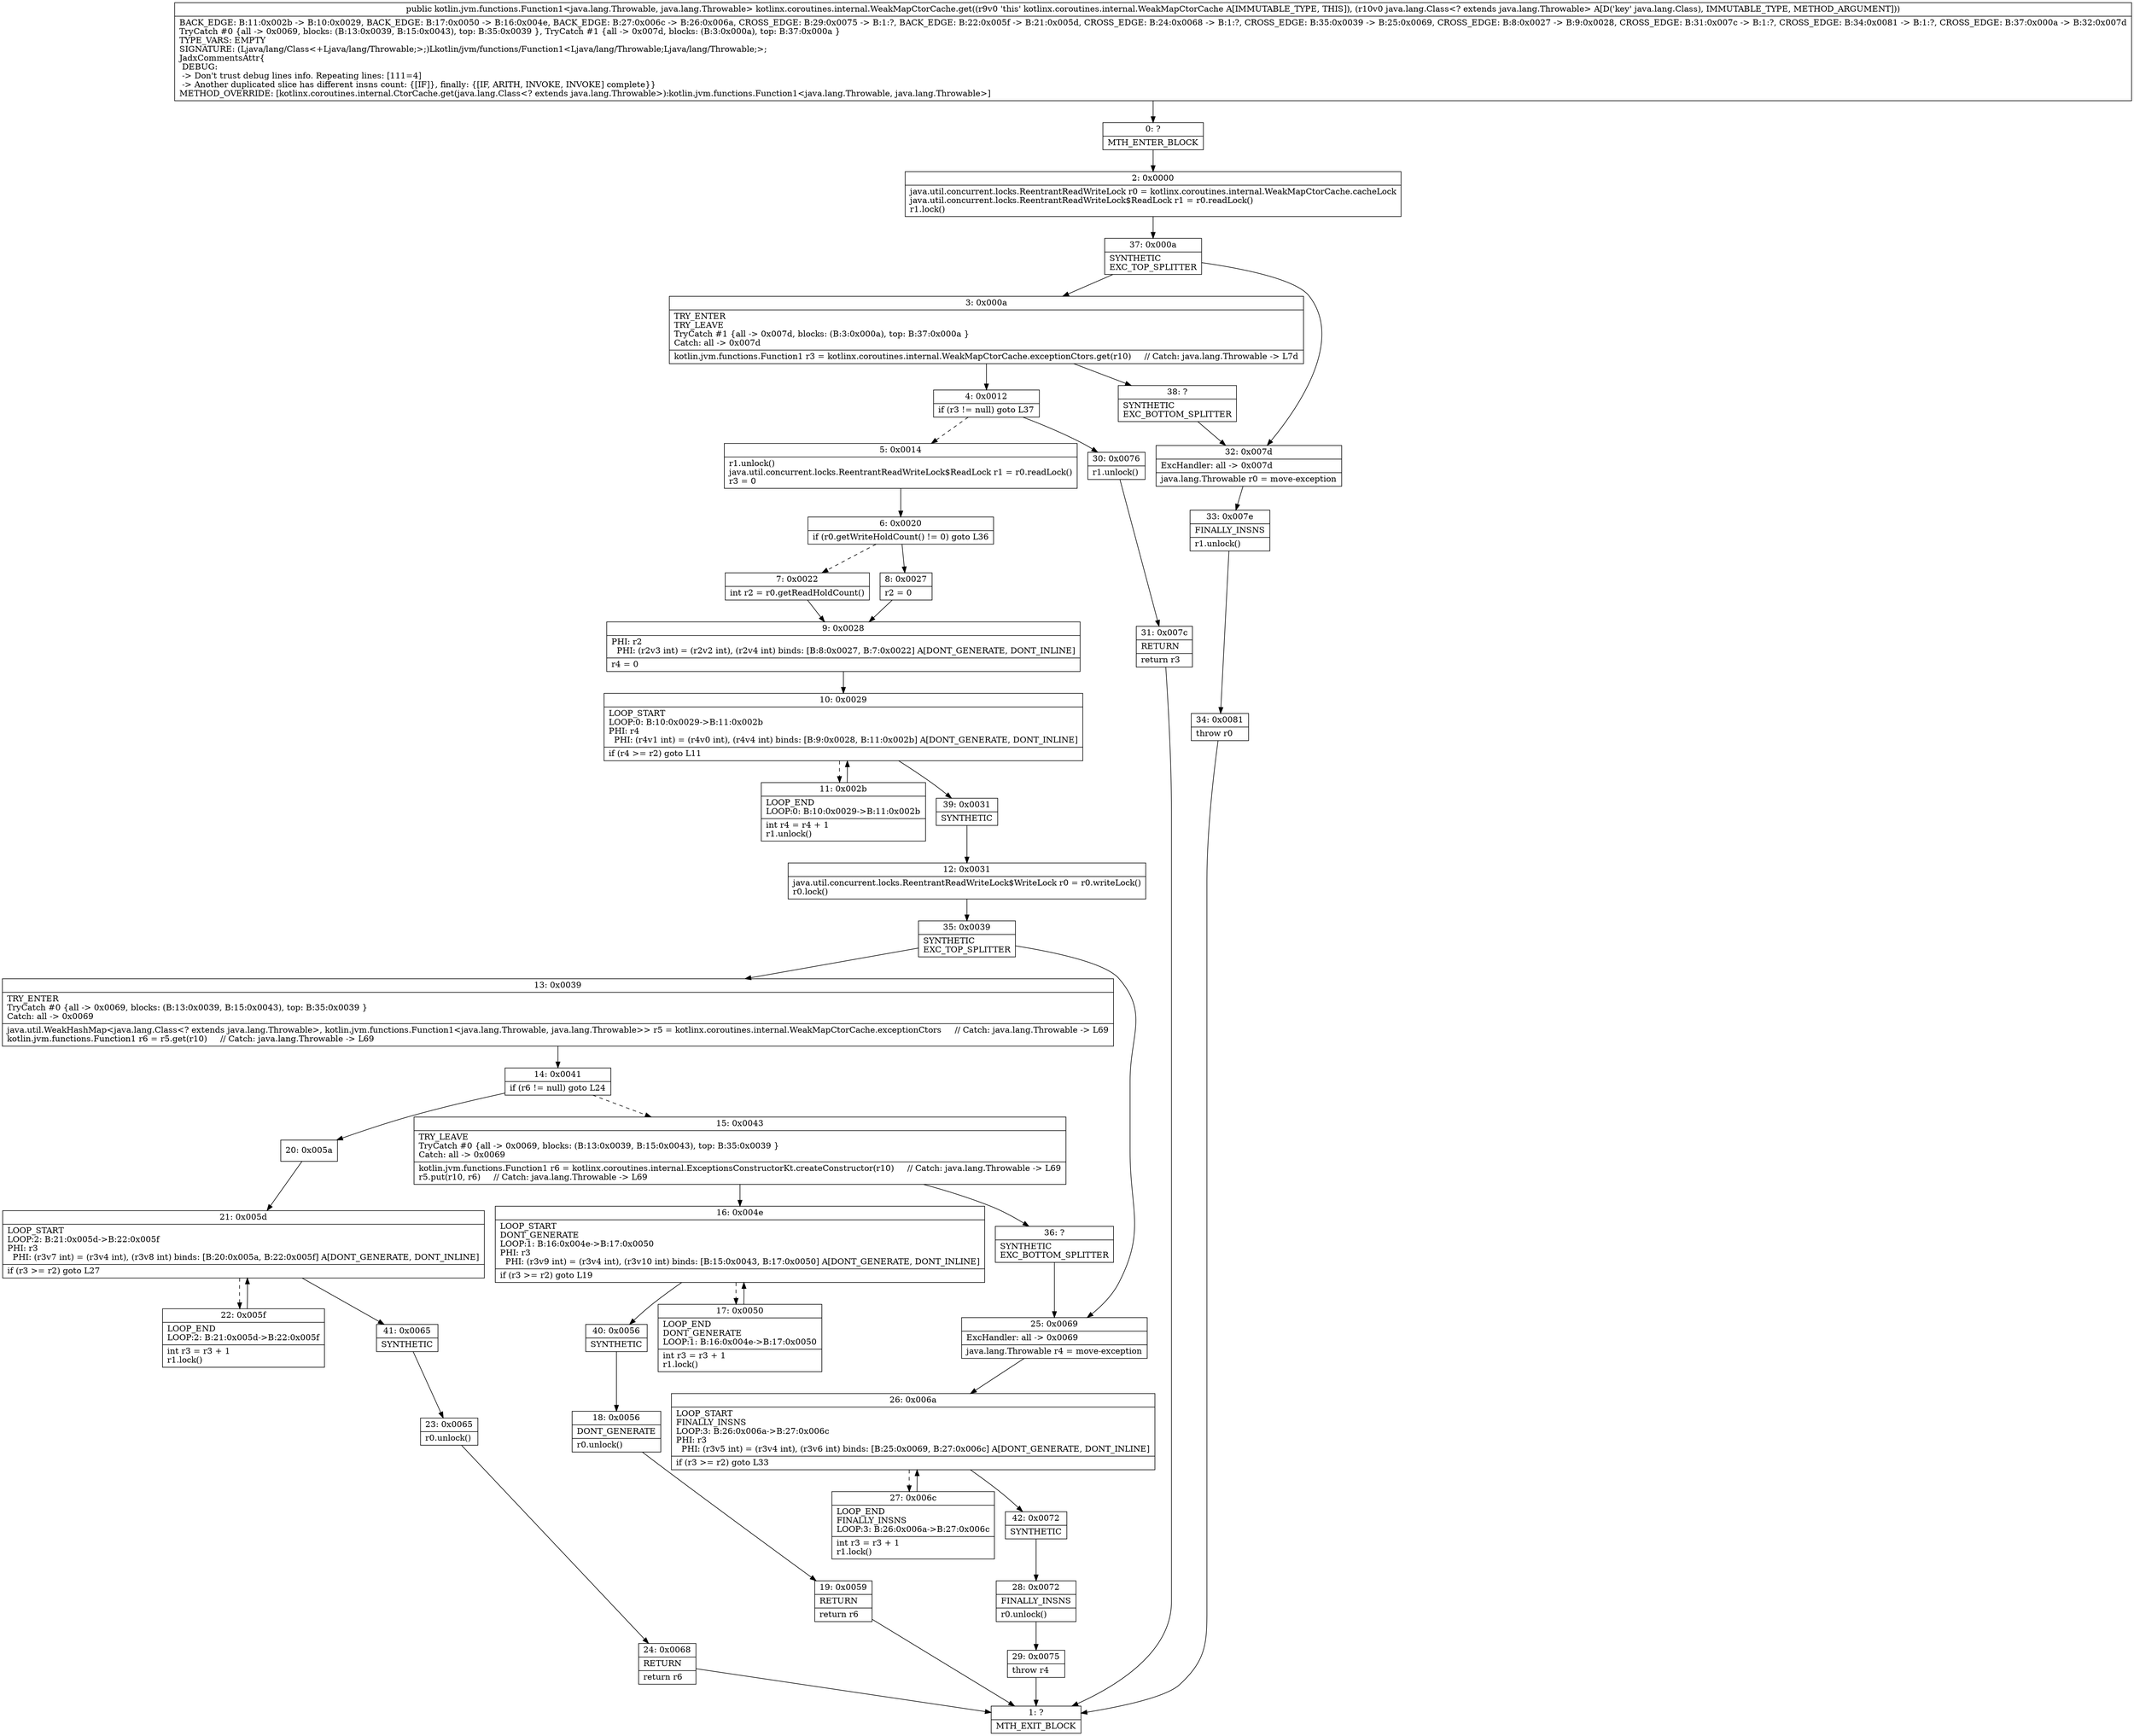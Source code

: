 digraph "CFG forkotlinx.coroutines.internal.WeakMapCtorCache.get(Ljava\/lang\/Class;)Lkotlin\/jvm\/functions\/Function1;" {
Node_0 [shape=record,label="{0\:\ ?|MTH_ENTER_BLOCK\l}"];
Node_2 [shape=record,label="{2\:\ 0x0000|java.util.concurrent.locks.ReentrantReadWriteLock r0 = kotlinx.coroutines.internal.WeakMapCtorCache.cacheLock\ljava.util.concurrent.locks.ReentrantReadWriteLock$ReadLock r1 = r0.readLock()\lr1.lock()\l}"];
Node_37 [shape=record,label="{37\:\ 0x000a|SYNTHETIC\lEXC_TOP_SPLITTER\l}"];
Node_3 [shape=record,label="{3\:\ 0x000a|TRY_ENTER\lTRY_LEAVE\lTryCatch #1 \{all \-\> 0x007d, blocks: (B:3:0x000a), top: B:37:0x000a \}\lCatch: all \-\> 0x007d\l|kotlin.jvm.functions.Function1 r3 = kotlinx.coroutines.internal.WeakMapCtorCache.exceptionCtors.get(r10)     \/\/ Catch: java.lang.Throwable \-\> L7d\l}"];
Node_4 [shape=record,label="{4\:\ 0x0012|if (r3 != null) goto L37\l}"];
Node_5 [shape=record,label="{5\:\ 0x0014|r1.unlock()\ljava.util.concurrent.locks.ReentrantReadWriteLock$ReadLock r1 = r0.readLock()\lr3 = 0\l}"];
Node_6 [shape=record,label="{6\:\ 0x0020|if (r0.getWriteHoldCount() != 0) goto L36\l}"];
Node_7 [shape=record,label="{7\:\ 0x0022|int r2 = r0.getReadHoldCount()\l}"];
Node_9 [shape=record,label="{9\:\ 0x0028|PHI: r2 \l  PHI: (r2v3 int) = (r2v2 int), (r2v4 int) binds: [B:8:0x0027, B:7:0x0022] A[DONT_GENERATE, DONT_INLINE]\l|r4 = 0\l}"];
Node_10 [shape=record,label="{10\:\ 0x0029|LOOP_START\lLOOP:0: B:10:0x0029\-\>B:11:0x002b\lPHI: r4 \l  PHI: (r4v1 int) = (r4v0 int), (r4v4 int) binds: [B:9:0x0028, B:11:0x002b] A[DONT_GENERATE, DONT_INLINE]\l|if (r4 \>= r2) goto L11\l}"];
Node_11 [shape=record,label="{11\:\ 0x002b|LOOP_END\lLOOP:0: B:10:0x0029\-\>B:11:0x002b\l|int r4 = r4 + 1\lr1.unlock()\l}"];
Node_39 [shape=record,label="{39\:\ 0x0031|SYNTHETIC\l}"];
Node_12 [shape=record,label="{12\:\ 0x0031|java.util.concurrent.locks.ReentrantReadWriteLock$WriteLock r0 = r0.writeLock()\lr0.lock()\l}"];
Node_35 [shape=record,label="{35\:\ 0x0039|SYNTHETIC\lEXC_TOP_SPLITTER\l}"];
Node_13 [shape=record,label="{13\:\ 0x0039|TRY_ENTER\lTryCatch #0 \{all \-\> 0x0069, blocks: (B:13:0x0039, B:15:0x0043), top: B:35:0x0039 \}\lCatch: all \-\> 0x0069\l|java.util.WeakHashMap\<java.lang.Class\<? extends java.lang.Throwable\>, kotlin.jvm.functions.Function1\<java.lang.Throwable, java.lang.Throwable\>\> r5 = kotlinx.coroutines.internal.WeakMapCtorCache.exceptionCtors     \/\/ Catch: java.lang.Throwable \-\> L69\lkotlin.jvm.functions.Function1 r6 = r5.get(r10)     \/\/ Catch: java.lang.Throwable \-\> L69\l}"];
Node_14 [shape=record,label="{14\:\ 0x0041|if (r6 != null) goto L24\l}"];
Node_15 [shape=record,label="{15\:\ 0x0043|TRY_LEAVE\lTryCatch #0 \{all \-\> 0x0069, blocks: (B:13:0x0039, B:15:0x0043), top: B:35:0x0039 \}\lCatch: all \-\> 0x0069\l|kotlin.jvm.functions.Function1 r6 = kotlinx.coroutines.internal.ExceptionsConstructorKt.createConstructor(r10)     \/\/ Catch: java.lang.Throwable \-\> L69\lr5.put(r10, r6)     \/\/ Catch: java.lang.Throwable \-\> L69\l}"];
Node_16 [shape=record,label="{16\:\ 0x004e|LOOP_START\lDONT_GENERATE\lLOOP:1: B:16:0x004e\-\>B:17:0x0050\lPHI: r3 \l  PHI: (r3v9 int) = (r3v4 int), (r3v10 int) binds: [B:15:0x0043, B:17:0x0050] A[DONT_GENERATE, DONT_INLINE]\l|if (r3 \>= r2) goto L19\l}"];
Node_17 [shape=record,label="{17\:\ 0x0050|LOOP_END\lDONT_GENERATE\lLOOP:1: B:16:0x004e\-\>B:17:0x0050\l|int r3 = r3 + 1\lr1.lock()\l}"];
Node_40 [shape=record,label="{40\:\ 0x0056|SYNTHETIC\l}"];
Node_18 [shape=record,label="{18\:\ 0x0056|DONT_GENERATE\l|r0.unlock()\l}"];
Node_19 [shape=record,label="{19\:\ 0x0059|RETURN\l|return r6\l}"];
Node_1 [shape=record,label="{1\:\ ?|MTH_EXIT_BLOCK\l}"];
Node_36 [shape=record,label="{36\:\ ?|SYNTHETIC\lEXC_BOTTOM_SPLITTER\l}"];
Node_20 [shape=record,label="{20\:\ 0x005a}"];
Node_21 [shape=record,label="{21\:\ 0x005d|LOOP_START\lLOOP:2: B:21:0x005d\-\>B:22:0x005f\lPHI: r3 \l  PHI: (r3v7 int) = (r3v4 int), (r3v8 int) binds: [B:20:0x005a, B:22:0x005f] A[DONT_GENERATE, DONT_INLINE]\l|if (r3 \>= r2) goto L27\l}"];
Node_22 [shape=record,label="{22\:\ 0x005f|LOOP_END\lLOOP:2: B:21:0x005d\-\>B:22:0x005f\l|int r3 = r3 + 1\lr1.lock()\l}"];
Node_41 [shape=record,label="{41\:\ 0x0065|SYNTHETIC\l}"];
Node_23 [shape=record,label="{23\:\ 0x0065|r0.unlock()\l}"];
Node_24 [shape=record,label="{24\:\ 0x0068|RETURN\l|return r6\l}"];
Node_25 [shape=record,label="{25\:\ 0x0069|ExcHandler: all \-\> 0x0069\l|java.lang.Throwable r4 = move\-exception\l}"];
Node_26 [shape=record,label="{26\:\ 0x006a|LOOP_START\lFINALLY_INSNS\lLOOP:3: B:26:0x006a\-\>B:27:0x006c\lPHI: r3 \l  PHI: (r3v5 int) = (r3v4 int), (r3v6 int) binds: [B:25:0x0069, B:27:0x006c] A[DONT_GENERATE, DONT_INLINE]\l|if (r3 \>= r2) goto L33\l}"];
Node_27 [shape=record,label="{27\:\ 0x006c|LOOP_END\lFINALLY_INSNS\lLOOP:3: B:26:0x006a\-\>B:27:0x006c\l|int r3 = r3 + 1\lr1.lock()\l}"];
Node_42 [shape=record,label="{42\:\ 0x0072|SYNTHETIC\l}"];
Node_28 [shape=record,label="{28\:\ 0x0072|FINALLY_INSNS\l|r0.unlock()\l}"];
Node_29 [shape=record,label="{29\:\ 0x0075|throw r4\l}"];
Node_8 [shape=record,label="{8\:\ 0x0027|r2 = 0\l}"];
Node_30 [shape=record,label="{30\:\ 0x0076|r1.unlock()\l}"];
Node_31 [shape=record,label="{31\:\ 0x007c|RETURN\l|return r3\l}"];
Node_38 [shape=record,label="{38\:\ ?|SYNTHETIC\lEXC_BOTTOM_SPLITTER\l}"];
Node_32 [shape=record,label="{32\:\ 0x007d|ExcHandler: all \-\> 0x007d\l|java.lang.Throwable r0 = move\-exception\l}"];
Node_33 [shape=record,label="{33\:\ 0x007e|FINALLY_INSNS\l|r1.unlock()\l}"];
Node_34 [shape=record,label="{34\:\ 0x0081|throw r0\l}"];
MethodNode[shape=record,label="{public kotlin.jvm.functions.Function1\<java.lang.Throwable, java.lang.Throwable\> kotlinx.coroutines.internal.WeakMapCtorCache.get((r9v0 'this' kotlinx.coroutines.internal.WeakMapCtorCache A[IMMUTABLE_TYPE, THIS]), (r10v0 java.lang.Class\<? extends java.lang.Throwable\> A[D('key' java.lang.Class), IMMUTABLE_TYPE, METHOD_ARGUMENT]))  | BACK_EDGE: B:11:0x002b \-\> B:10:0x0029, BACK_EDGE: B:17:0x0050 \-\> B:16:0x004e, BACK_EDGE: B:27:0x006c \-\> B:26:0x006a, CROSS_EDGE: B:29:0x0075 \-\> B:1:?, BACK_EDGE: B:22:0x005f \-\> B:21:0x005d, CROSS_EDGE: B:24:0x0068 \-\> B:1:?, CROSS_EDGE: B:35:0x0039 \-\> B:25:0x0069, CROSS_EDGE: B:8:0x0027 \-\> B:9:0x0028, CROSS_EDGE: B:31:0x007c \-\> B:1:?, CROSS_EDGE: B:34:0x0081 \-\> B:1:?, CROSS_EDGE: B:37:0x000a \-\> B:32:0x007d\lTryCatch #0 \{all \-\> 0x0069, blocks: (B:13:0x0039, B:15:0x0043), top: B:35:0x0039 \}, TryCatch #1 \{all \-\> 0x007d, blocks: (B:3:0x000a), top: B:37:0x000a \}\lTYPE_VARS: EMPTY\lSIGNATURE: (Ljava\/lang\/Class\<+Ljava\/lang\/Throwable;\>;)Lkotlin\/jvm\/functions\/Function1\<Ljava\/lang\/Throwable;Ljava\/lang\/Throwable;\>;\lJadxCommentsAttr\{\l DEBUG: \l \-\> Don't trust debug lines info. Repeating lines: [111=4]\l \-\> Another duplicated slice has different insns count: \{[IF]\}, finally: \{[IF, ARITH, INVOKE, INVOKE] complete\}\}\lMETHOD_OVERRIDE: [kotlinx.coroutines.internal.CtorCache.get(java.lang.Class\<? extends java.lang.Throwable\>):kotlin.jvm.functions.Function1\<java.lang.Throwable, java.lang.Throwable\>]\l}"];
MethodNode -> Node_0;Node_0 -> Node_2;
Node_2 -> Node_37;
Node_37 -> Node_3;
Node_37 -> Node_32;
Node_3 -> Node_4;
Node_3 -> Node_38;
Node_4 -> Node_5[style=dashed];
Node_4 -> Node_30;
Node_5 -> Node_6;
Node_6 -> Node_7[style=dashed];
Node_6 -> Node_8;
Node_7 -> Node_9;
Node_9 -> Node_10;
Node_10 -> Node_11[style=dashed];
Node_10 -> Node_39;
Node_11 -> Node_10;
Node_39 -> Node_12;
Node_12 -> Node_35;
Node_35 -> Node_13;
Node_35 -> Node_25;
Node_13 -> Node_14;
Node_14 -> Node_15[style=dashed];
Node_14 -> Node_20;
Node_15 -> Node_16;
Node_15 -> Node_36;
Node_16 -> Node_17[style=dashed];
Node_16 -> Node_40;
Node_17 -> Node_16;
Node_40 -> Node_18;
Node_18 -> Node_19;
Node_19 -> Node_1;
Node_36 -> Node_25;
Node_20 -> Node_21;
Node_21 -> Node_22[style=dashed];
Node_21 -> Node_41;
Node_22 -> Node_21;
Node_41 -> Node_23;
Node_23 -> Node_24;
Node_24 -> Node_1;
Node_25 -> Node_26;
Node_26 -> Node_27[style=dashed];
Node_26 -> Node_42;
Node_27 -> Node_26;
Node_42 -> Node_28;
Node_28 -> Node_29;
Node_29 -> Node_1;
Node_8 -> Node_9;
Node_30 -> Node_31;
Node_31 -> Node_1;
Node_38 -> Node_32;
Node_32 -> Node_33;
Node_33 -> Node_34;
Node_34 -> Node_1;
}

